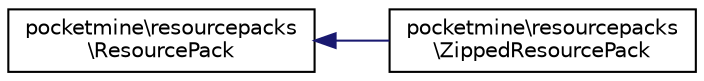 digraph "Graphical Class Hierarchy"
{
 // INTERACTIVE_SVG=YES
 // LATEX_PDF_SIZE
  edge [fontname="Helvetica",fontsize="10",labelfontname="Helvetica",labelfontsize="10"];
  node [fontname="Helvetica",fontsize="10",shape=record];
  rankdir="LR";
  Node0 [label="pocketmine\\resourcepacks\l\\ResourcePack",height=0.2,width=0.4,color="black", fillcolor="white", style="filled",URL="$d8/de4/interfacepocketmine_1_1resourcepacks_1_1_resource_pack.html",tooltip=" "];
  Node0 -> Node1 [dir="back",color="midnightblue",fontsize="10",style="solid",fontname="Helvetica"];
  Node1 [label="pocketmine\\resourcepacks\l\\ZippedResourcePack",height=0.2,width=0.4,color="black", fillcolor="white", style="filled",URL="$d3/da4/classpocketmine_1_1resourcepacks_1_1_zipped_resource_pack.html",tooltip=" "];
}
